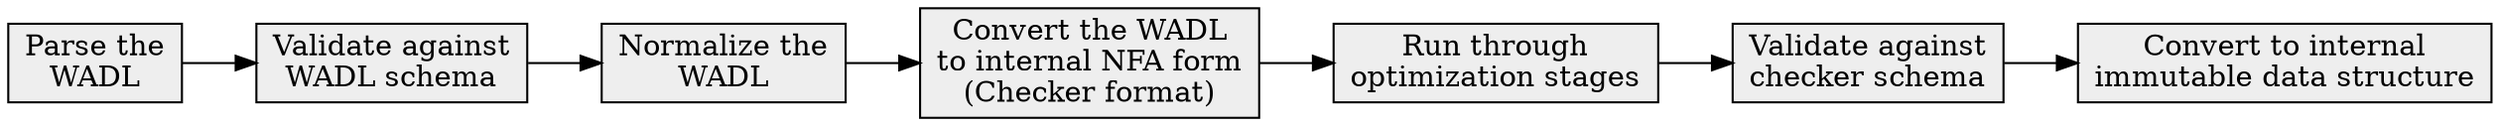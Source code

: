 digraph Pipeline { rankdir=LR;
        fontname="Helvetica";
        labelloc=b;
node [shape=rect, style=filled, fillcolor="#EEEEEE"]

parse -> validate
validate->normalize
normalize->convert
convert->optimize
optimize->validate2
validate2->toscala

parse[label="Parse the\nWADL"]
validate[label="Validate against\nWADL schema"]
normalize[label="Normalize the\nWADL"]
convert[label="Convert the WADL\nto internal NFA form\n(Checker format)"]
optimize[label="Run through\noptimization stages"]
validate2[label="Validate against\nchecker schema"]
toscala[label="Convert to internal\nimmutable data structure"]
}
